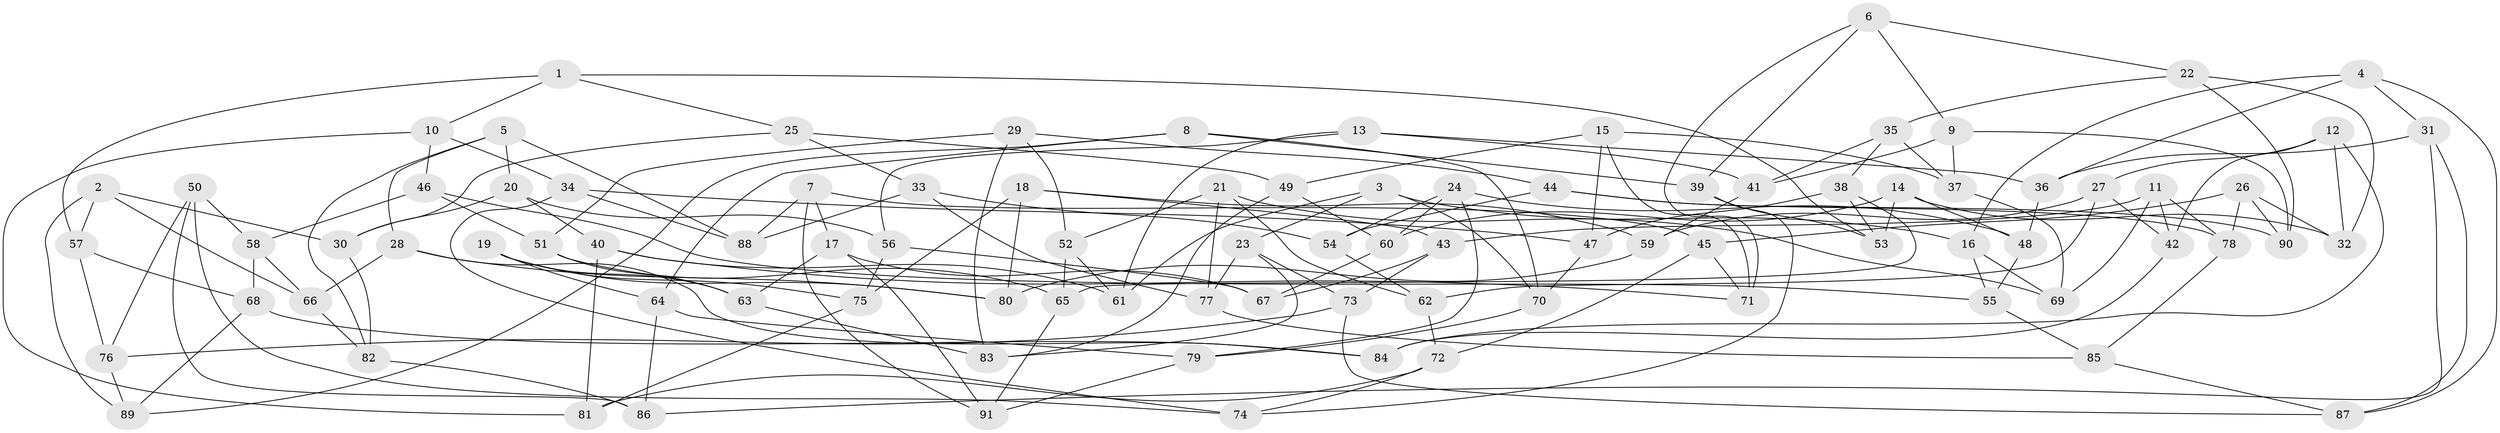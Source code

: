 // coarse degree distribution, {9: 0.1724137931034483, 6: 0.2413793103448276, 8: 0.06896551724137931, 5: 0.10344827586206896, 7: 0.10344827586206896, 4: 0.10344827586206896, 12: 0.034482758620689655, 3: 0.13793103448275862, 11: 0.034482758620689655}
// Generated by graph-tools (version 1.1) at 2025/53/03/04/25 22:53:43]
// undirected, 91 vertices, 182 edges
graph export_dot {
  node [color=gray90,style=filled];
  1;
  2;
  3;
  4;
  5;
  6;
  7;
  8;
  9;
  10;
  11;
  12;
  13;
  14;
  15;
  16;
  17;
  18;
  19;
  20;
  21;
  22;
  23;
  24;
  25;
  26;
  27;
  28;
  29;
  30;
  31;
  32;
  33;
  34;
  35;
  36;
  37;
  38;
  39;
  40;
  41;
  42;
  43;
  44;
  45;
  46;
  47;
  48;
  49;
  50;
  51;
  52;
  53;
  54;
  55;
  56;
  57;
  58;
  59;
  60;
  61;
  62;
  63;
  64;
  65;
  66;
  67;
  68;
  69;
  70;
  71;
  72;
  73;
  74;
  75;
  76;
  77;
  78;
  79;
  80;
  81;
  82;
  83;
  84;
  85;
  86;
  87;
  88;
  89;
  90;
  91;
  1 -- 25;
  1 -- 53;
  1 -- 57;
  1 -- 10;
  2 -- 30;
  2 -- 66;
  2 -- 89;
  2 -- 57;
  3 -- 61;
  3 -- 70;
  3 -- 23;
  3 -- 16;
  4 -- 16;
  4 -- 87;
  4 -- 31;
  4 -- 36;
  5 -- 28;
  5 -- 88;
  5 -- 82;
  5 -- 20;
  6 -- 39;
  6 -- 22;
  6 -- 71;
  6 -- 9;
  7 -- 45;
  7 -- 91;
  7 -- 88;
  7 -- 17;
  8 -- 39;
  8 -- 89;
  8 -- 70;
  8 -- 64;
  9 -- 41;
  9 -- 90;
  9 -- 37;
  10 -- 81;
  10 -- 34;
  10 -- 46;
  11 -- 78;
  11 -- 43;
  11 -- 42;
  11 -- 69;
  12 -- 42;
  12 -- 84;
  12 -- 27;
  12 -- 32;
  13 -- 56;
  13 -- 61;
  13 -- 36;
  13 -- 41;
  14 -- 53;
  14 -- 60;
  14 -- 32;
  14 -- 48;
  15 -- 47;
  15 -- 71;
  15 -- 37;
  15 -- 49;
  16 -- 69;
  16 -- 55;
  17 -- 91;
  17 -- 67;
  17 -- 63;
  18 -- 75;
  18 -- 43;
  18 -- 59;
  18 -- 80;
  19 -- 75;
  19 -- 64;
  19 -- 63;
  19 -- 80;
  20 -- 40;
  20 -- 30;
  20 -- 56;
  21 -- 62;
  21 -- 77;
  21 -- 52;
  21 -- 69;
  22 -- 35;
  22 -- 32;
  22 -- 90;
  23 -- 77;
  23 -- 83;
  23 -- 73;
  24 -- 48;
  24 -- 54;
  24 -- 79;
  24 -- 60;
  25 -- 33;
  25 -- 30;
  25 -- 49;
  26 -- 90;
  26 -- 45;
  26 -- 78;
  26 -- 32;
  27 -- 62;
  27 -- 42;
  27 -- 59;
  28 -- 80;
  28 -- 66;
  28 -- 84;
  29 -- 44;
  29 -- 51;
  29 -- 83;
  29 -- 52;
  30 -- 82;
  31 -- 36;
  31 -- 86;
  31 -- 87;
  33 -- 77;
  33 -- 88;
  33 -- 54;
  34 -- 74;
  34 -- 47;
  34 -- 88;
  35 -- 38;
  35 -- 37;
  35 -- 41;
  36 -- 48;
  37 -- 69;
  38 -- 65;
  38 -- 47;
  38 -- 53;
  39 -- 53;
  39 -- 74;
  40 -- 71;
  40 -- 81;
  40 -- 61;
  41 -- 59;
  42 -- 84;
  43 -- 67;
  43 -- 73;
  44 -- 54;
  44 -- 78;
  44 -- 90;
  45 -- 71;
  45 -- 72;
  46 -- 58;
  46 -- 55;
  46 -- 51;
  47 -- 70;
  48 -- 55;
  49 -- 60;
  49 -- 83;
  50 -- 76;
  50 -- 74;
  50 -- 86;
  50 -- 58;
  51 -- 63;
  51 -- 65;
  52 -- 65;
  52 -- 61;
  54 -- 62;
  55 -- 85;
  56 -- 75;
  56 -- 67;
  57 -- 76;
  57 -- 68;
  58 -- 66;
  58 -- 68;
  59 -- 80;
  60 -- 67;
  62 -- 72;
  63 -- 83;
  64 -- 86;
  64 -- 79;
  65 -- 91;
  66 -- 82;
  68 -- 89;
  68 -- 84;
  70 -- 79;
  72 -- 81;
  72 -- 74;
  73 -- 76;
  73 -- 87;
  75 -- 81;
  76 -- 89;
  77 -- 85;
  78 -- 85;
  79 -- 91;
  82 -- 86;
  85 -- 87;
}
